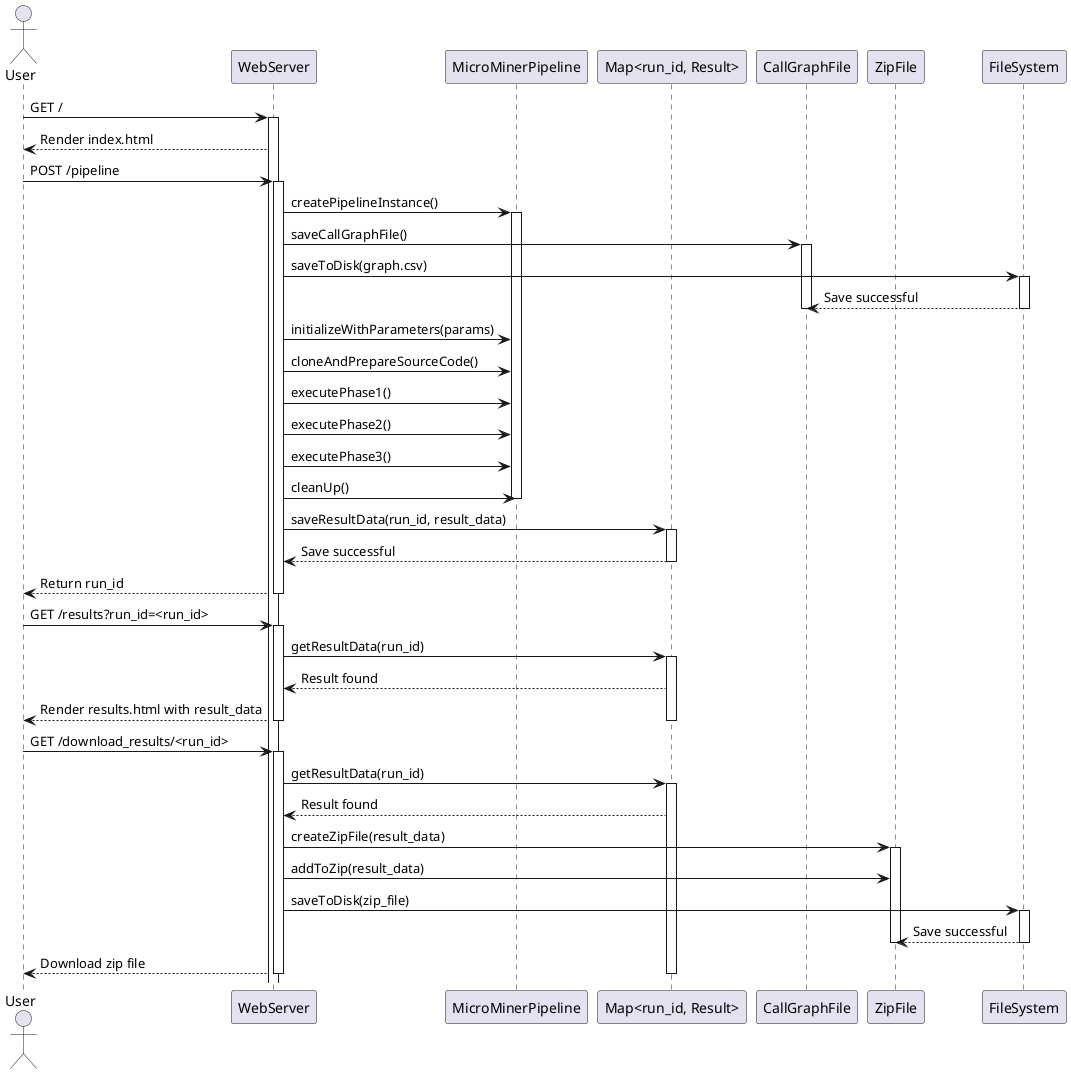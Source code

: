 @startuml

actor User
participant WebServer
participant MicroMinerPipeline
participant "Map<run_id, Result>" as ResultsDict
participant CallGraphFile
participant ZipFile
participant FileSystem

User -> WebServer: GET /
activate WebServer
WebServer --> User: Render index.html

User -> WebServer: POST /pipeline
activate WebServer
WebServer -> MicroMinerPipeline: createPipelineInstance()
activate MicroMinerPipeline
WebServer -> CallGraphFile: saveCallGraphFile()
activate CallGraphFile
WebServer -> FileSystem: saveToDisk(graph.csv)
activate FileSystem
FileSystem --> CallGraphFile: Save successful
deactivate FileSystem
deactivate CallGraphFile
WebServer -> MicroMinerPipeline: initializeWithParameters(params)
WebServer -> MicroMinerPipeline: cloneAndPrepareSourceCode()
WebServer -> MicroMinerPipeline: executePhase1()
WebServer -> MicroMinerPipeline: executePhase2()
WebServer -> MicroMinerPipeline: executePhase3()
WebServer -> MicroMinerPipeline: cleanUp()
deactivate MicroMinerPipeline
WebServer -> ResultsDict: saveResultData(run_id, result_data)
activate ResultsDict
ResultsDict --> WebServer: Save successful
deactivate ResultsDict
WebServer --> User: Return run_id
deactivate WebServer

User -> WebServer: GET /results?run_id=<run_id>
activate WebServer
WebServer -> ResultsDict: getResultData(run_id)
activate ResultsDict
ResultsDict --> WebServer: Result found
WebServer --> User: Render results.html with result_data
deactivate WebServer
deactivate ResultsDict

User -> WebServer: GET /download_results/<run_id>
activate WebServer
WebServer -> ResultsDict: getResultData(run_id)
activate ResultsDict
ResultsDict --> WebServer: Result found
WebServer -> ZipFile: createZipFile(result_data)
activate ZipFile
WebServer -> ZipFile: addToZip(result_data)
WebServer -> FileSystem: saveToDisk(zip_file)
activate FileSystem
FileSystem --> ZipFile: Save successful
deactivate FileSystem
deactivate ZipFile
WebServer --> User: Download zip file
deactivate ResultsDict
deactivate WebServer

@enduml
